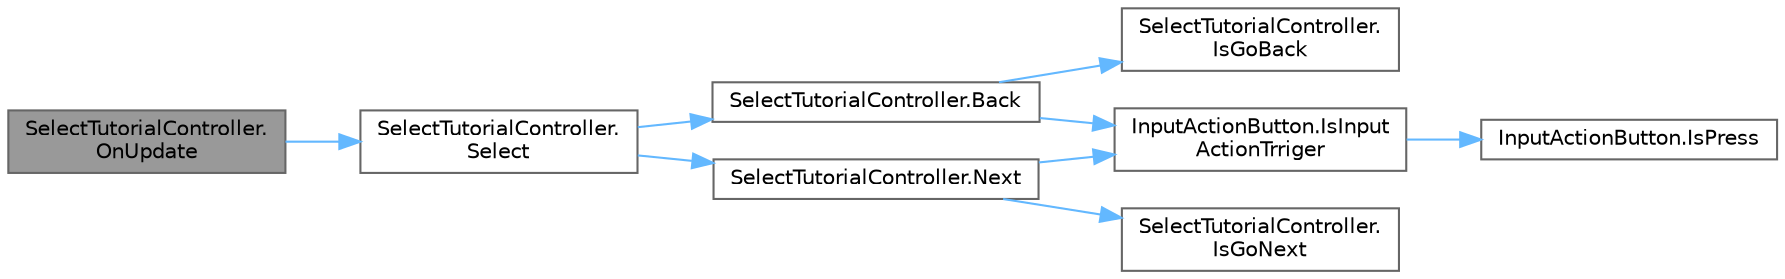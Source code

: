 digraph "SelectTutorialController.OnUpdate"
{
 // LATEX_PDF_SIZE
  bgcolor="transparent";
  edge [fontname=Helvetica,fontsize=10,labelfontname=Helvetica,labelfontsize=10];
  node [fontname=Helvetica,fontsize=10,shape=box,height=0.2,width=0.4];
  rankdir="LR";
  Node1 [id="Node000001",label="SelectTutorialController.\lOnUpdate",height=0.2,width=0.4,color="gray40", fillcolor="grey60", style="filled", fontcolor="black",tooltip="実行処理"];
  Node1 -> Node2 [id="edge1_Node000001_Node000002",color="steelblue1",style="solid",tooltip=" "];
  Node2 [id="Node000002",label="SelectTutorialController.\lSelect",height=0.2,width=0.4,color="grey40", fillcolor="white", style="filled",URL="$class_select_tutorial_controller.html#a6ab22f77912a582869fcbc54d1d47764",tooltip=" "];
  Node2 -> Node3 [id="edge2_Node000002_Node000003",color="steelblue1",style="solid",tooltip=" "];
  Node3 [id="Node000003",label="SelectTutorialController.Back",height=0.2,width=0.4,color="grey40", fillcolor="white", style="filled",URL="$class_select_tutorial_controller.html#a6f7a26104a010f17e840b8261596ea8c",tooltip=" "];
  Node3 -> Node4 [id="edge3_Node000003_Node000004",color="steelblue1",style="solid",tooltip=" "];
  Node4 [id="Node000004",label="SelectTutorialController.\lIsGoBack",height=0.2,width=0.4,color="grey40", fillcolor="white", style="filled",URL="$class_select_tutorial_controller.html#a36eeb39e4faa1e364a741b0eac581718",tooltip=" "];
  Node3 -> Node5 [id="edge4_Node000003_Node000005",color="steelblue1",style="solid",tooltip=" "];
  Node5 [id="Node000005",label="InputActionButton.IsInput\lActionTrriger",height=0.2,width=0.4,color="grey40", fillcolor="white", style="filled",URL="$class_input_action_button.html#a847c561b8a3deeea260be80e698bd342",tooltip="ボタンを選択したかどうか"];
  Node5 -> Node6 [id="edge5_Node000005_Node000006",color="steelblue1",style="solid",tooltip=" "];
  Node6 [id="Node000006",label="InputActionButton.IsPress",height=0.2,width=0.4,color="grey40", fillcolor="white", style="filled",URL="$class_input_action_button.html#ab1c29386a568174cbcb4eaf2d498bb9c",tooltip=" "];
  Node2 -> Node7 [id="edge6_Node000002_Node000007",color="steelblue1",style="solid",tooltip=" "];
  Node7 [id="Node000007",label="SelectTutorialController.Next",height=0.2,width=0.4,color="grey40", fillcolor="white", style="filled",URL="$class_select_tutorial_controller.html#aa30948808b50f0d25c9c00a52787e45a",tooltip=" "];
  Node7 -> Node8 [id="edge7_Node000007_Node000008",color="steelblue1",style="solid",tooltip=" "];
  Node8 [id="Node000008",label="SelectTutorialController.\lIsGoNext",height=0.2,width=0.4,color="grey40", fillcolor="white", style="filled",URL="$class_select_tutorial_controller.html#a14602479ed648e5d9def94081b36c53f",tooltip=" "];
  Node7 -> Node5 [id="edge8_Node000007_Node000005",color="steelblue1",style="solid",tooltip=" "];
}
